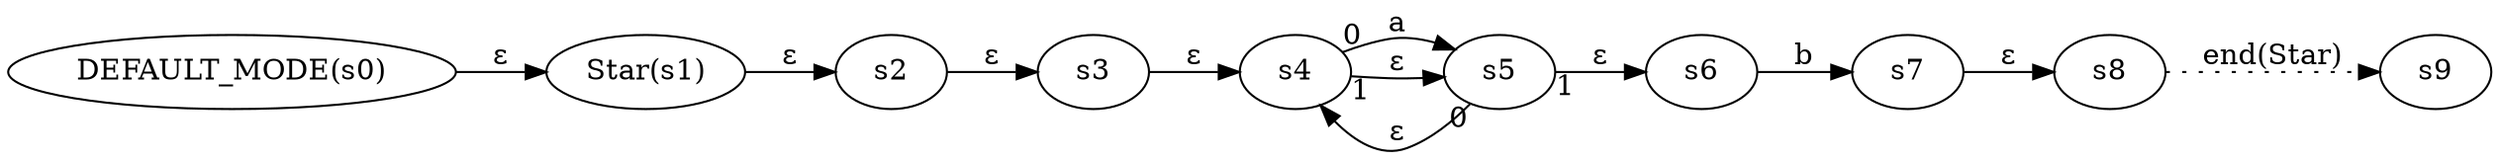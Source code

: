 digraph ATN {
  rankdir=LR;

  "DEFAULT_MODE(s0)" -> "Star(s1)" [label=ε]
  "Star(s1)" -> s2 [label=ε]
  s2 -> s3 [label=ε]
  s3 -> s4 [label=ε]
  s4 -> s5 [label=a taillabel=0]
  s5 -> s4 [label=ε taillabel=0]
  s5 -> s6 [label=ε taillabel=1]
  s6 -> s7 [label=b]
  s7 -> s8 [label=ε]
  s8 -> s9 [label="end(Star)" style=dotted]
  s4 -> s5 [label=ε taillabel=1]
}